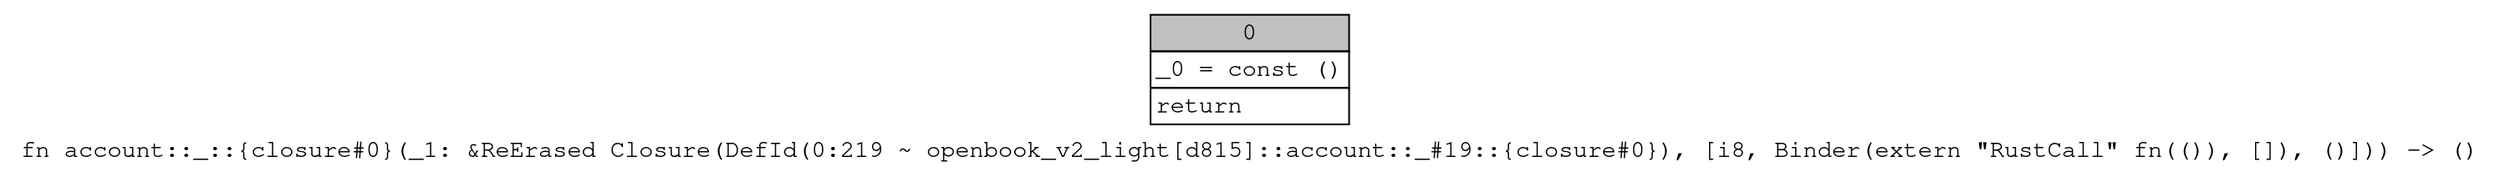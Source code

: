 digraph Mir_0_219 {
    graph [fontname="Courier, monospace"];
    node [fontname="Courier, monospace"];
    edge [fontname="Courier, monospace"];
    label=<fn account::_::{closure#0}(_1: &amp;ReErased Closure(DefId(0:219 ~ openbook_v2_light[d815]::account::_#19::{closure#0}), [i8, Binder(extern &quot;RustCall&quot; fn(()), []), ()])) -&gt; ()<br align="left"/>>;
    bb0__0_219 [shape="none", label=<<table border="0" cellborder="1" cellspacing="0"><tr><td bgcolor="gray" align="center" colspan="1">0</td></tr><tr><td align="left" balign="left">_0 = const ()<br/></td></tr><tr><td align="left">return</td></tr></table>>];
}
